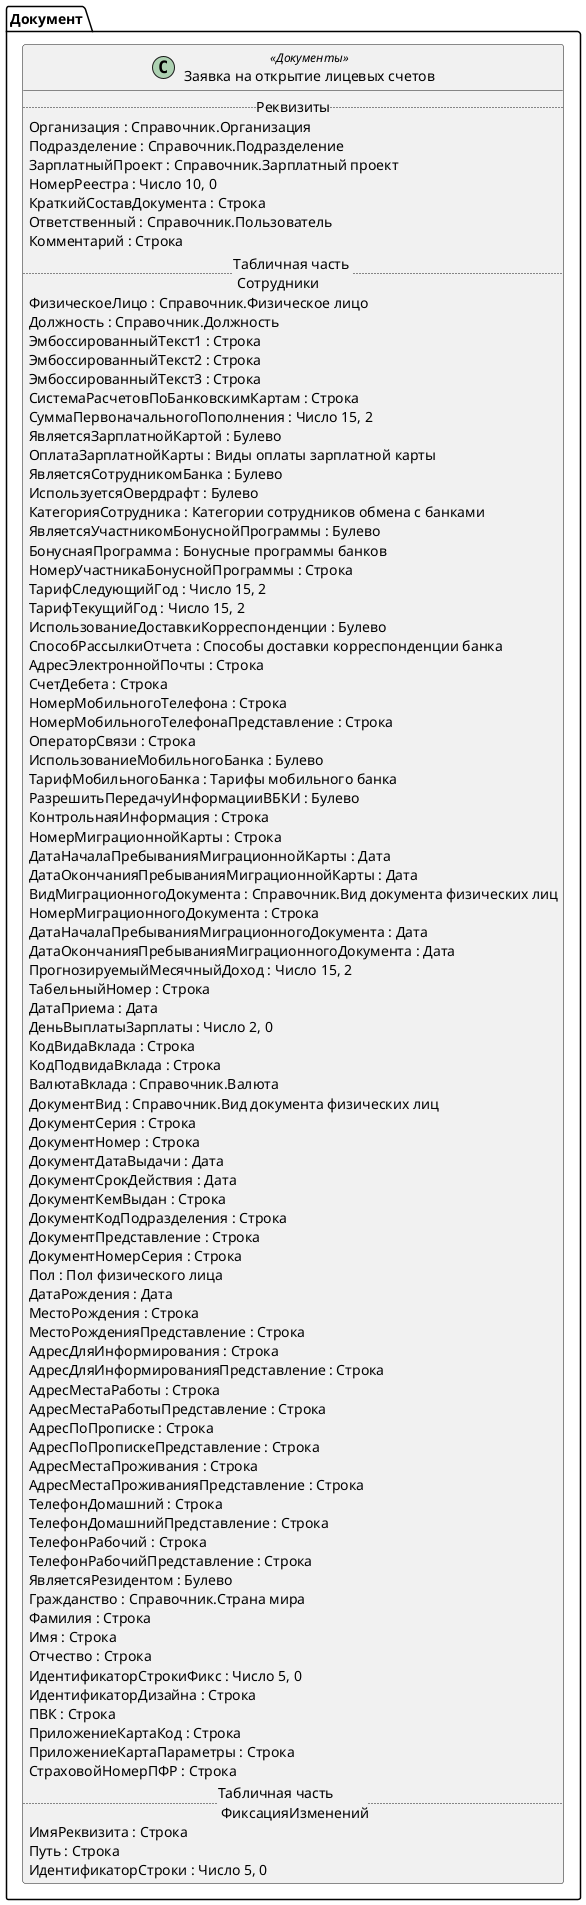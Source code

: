 ﻿@startuml ЗаявкаНаОткрытиеЛицевыхСчетовСотрудников
'!include templates.wsd
'..\include templates.wsd
class Документ.ЗаявкаНаОткрытиеЛицевыхСчетовСотрудников as "Заявка на открытие лицевых счетов" <<Документы>>
{
..Реквизиты..
Организация : Справочник.Организация
Подразделение : Справочник.Подразделение
ЗарплатныйПроект : Справочник.Зарплатный проект
НомерРеестра : Число 10, 0
КраткийСоставДокумента : Строка
Ответственный : Справочник.Пользователь
Комментарий : Строка
..Табличная часть \n Сотрудники..
ФизическоеЛицо : Справочник.Физическое лицо
Должность : Справочник.Должность
ЭмбоссированныйТекст1 : Строка
ЭмбоссированныйТекст2 : Строка
ЭмбоссированныйТекст3 : Строка
СистемаРасчетовПоБанковскимКартам : Строка
СуммаПервоначальногоПополнения : Число 15, 2
ЯвляетсяЗарплатнойКартой : Булево
ОплатаЗарплатнойКарты : Виды оплаты зарплатной карты
ЯвляетсяСотрудникомБанка : Булево
ИспользуетсяОвердрафт : Булево
КатегорияСотрудника : Категории сотрудников обмена с банками
ЯвляетсяУчастникомБонуснойПрограммы : Булево
БонуснаяПрограмма : Бонусные программы банков
НомерУчастникаБонуснойПрограммы : Строка
ТарифСледующийГод : Число 15, 2
ТарифТекущийГод : Число 15, 2
ИспользованиеДоставкиКорреспонденции : Булево
СпособРассылкиОтчета : Способы доставки корреспонденции банка
АдресЭлектроннойПочты : Строка
СчетДебета : Строка
НомерМобильногоТелефона : Строка
НомерМобильногоТелефонаПредставление : Строка
ОператорСвязи : Строка
ИспользованиеМобильногоБанка : Булево
ТарифМобильногоБанка : Тарифы мобильного банка
РазрешитьПередачуИнформацииВБКИ : Булево
КонтрольнаяИнформация : Строка
НомерМиграционнойКарты : Строка
ДатаНачалаПребыванияМиграционнойКарты : Дата
ДатаОкончанияПребыванияМиграционнойКарты : Дата
ВидМиграционногоДокумента : Справочник.Вид документа физических лиц
НомерМиграционногоДокумента : Строка
ДатаНачалаПребыванияМиграционногоДокумента : Дата
ДатаОкончанияПребыванияМиграционногоДокумента : Дата
ПрогнозируемыйМесячныйДоход : Число 15, 2
ТабельныйНомер : Строка
ДатаПриема : Дата
ДеньВыплатыЗарплаты : Число 2, 0
КодВидаВклада : Строка
КодПодвидаВклада : Строка
ВалютаВклада : Справочник.Валюта
ДокументВид : Справочник.Вид документа физических лиц
ДокументСерия : Строка
ДокументНомер : Строка
ДокументДатаВыдачи : Дата
ДокументСрокДействия : Дата
ДокументКемВыдан : Строка
ДокументКодПодразделения : Строка
ДокументПредставление : Строка
ДокументНомерСерия : Строка
Пол : Пол физического лица
ДатаРождения : Дата
МестоРождения : Строка
МестоРожденияПредставление : Строка
АдресДляИнформирования : Строка
АдресДляИнформированияПредставление : Строка
АдресМестаРаботы : Строка
АдресМестаРаботыПредставление : Строка
АдресПоПрописке : Строка
АдресПоПропискеПредставление : Строка
АдресМестаПроживания : Строка
АдресМестаПроживанияПредставление : Строка
ТелефонДомашний : Строка
ТелефонДомашнийПредставление : Строка
ТелефонРабочий : Строка
ТелефонРабочийПредставление : Строка
ЯвляетсяРезидентом : Булево
Гражданство : Справочник.Страна мира
Фамилия : Строка
Имя : Строка
Отчество : Строка
ИдентификаторСтрокиФикс : Число 5, 0
ИдентификаторДизайна : Строка
ПВК : Строка
ПриложениеКартаКод : Строка
ПриложениеКартаПараметры : Строка
СтраховойНомерПФР : Строка
..Табличная часть \n ФиксацияИзменений..
ИмяРеквизита : Строка
Путь : Строка
ИдентификаторСтроки : Число 5, 0
}
@enduml

